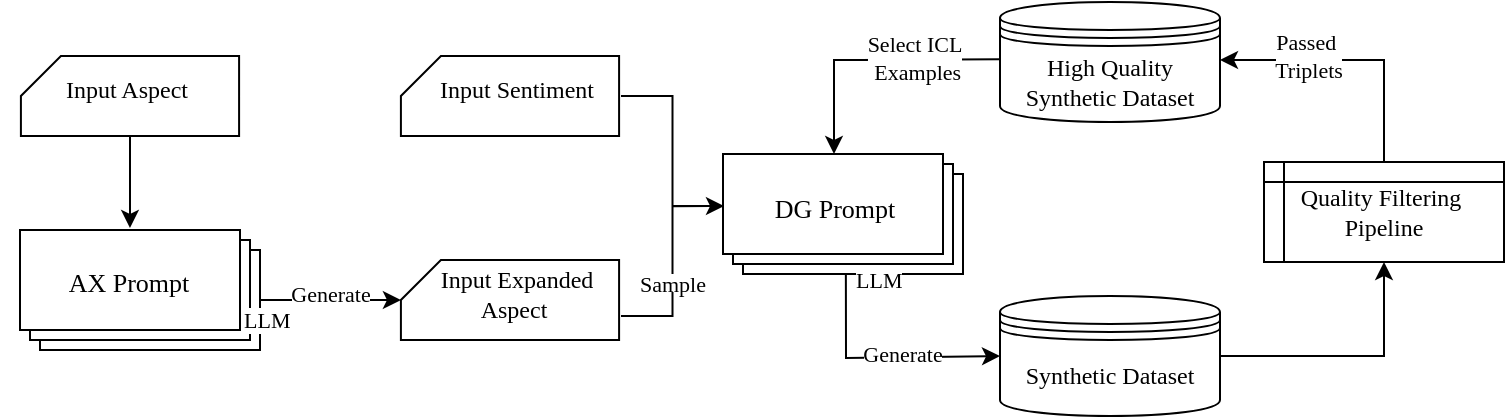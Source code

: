 <mxfile version="27.1.1">
  <diagram id="C5RBs43oDa-KdzZeNtuy" name="Page-1">
    <mxGraphModel dx="1084" dy="700" grid="1" gridSize="10" guides="1" tooltips="1" connect="1" arrows="1" fold="1" page="1" pageScale="1" pageWidth="827" pageHeight="1169" math="0" shadow="0">
      <root>
        <mxCell id="WIyWlLk6GJQsqaUBKTNV-0" />
        <mxCell id="WIyWlLk6GJQsqaUBKTNV-1" parent="WIyWlLk6GJQsqaUBKTNV-0" />
        <mxCell id="GDznzDBXAoQfcr5qJHFp-208" value="" style="group" vertex="1" connectable="0" parent="WIyWlLk6GJQsqaUBKTNV-1">
          <mxGeometry x="120" y="800" width="125.45" height="45" as="geometry" />
        </mxCell>
        <mxCell id="GDznzDBXAoQfcr5qJHFp-209" value="" style="verticalLabelPosition=bottom;verticalAlign=top;html=1;shape=card;whiteSpace=wrap;size=20;arcSize=12;" vertex="1" parent="GDznzDBXAoQfcr5qJHFp-208">
          <mxGeometry x="10.455" width="109.091" height="40" as="geometry" />
        </mxCell>
        <mxCell id="GDznzDBXAoQfcr5qJHFp-210" value="&lt;font face=&quot;Times New Roman&quot;&gt;&amp;nbsp;Input Aspect&lt;/font&gt;" style="text;strokeColor=none;align=center;fillColor=none;html=1;verticalAlign=middle;whiteSpace=wrap;rounded=0;" vertex="1" parent="GDznzDBXAoQfcr5qJHFp-208">
          <mxGeometry x="10" y="4" width="104" height="26" as="geometry" />
        </mxCell>
        <mxCell id="GDznzDBXAoQfcr5qJHFp-212" value="" style="group" vertex="1" connectable="0" parent="WIyWlLk6GJQsqaUBKTNV-1">
          <mxGeometry x="315" y="800" width="125.45" height="45" as="geometry" />
        </mxCell>
        <mxCell id="GDznzDBXAoQfcr5qJHFp-213" value="" style="verticalLabelPosition=bottom;verticalAlign=top;html=1;shape=card;whiteSpace=wrap;size=20;arcSize=12;" vertex="1" parent="GDznzDBXAoQfcr5qJHFp-212">
          <mxGeometry x="5.455" width="109.091" height="40" as="geometry" />
        </mxCell>
        <mxCell id="GDznzDBXAoQfcr5qJHFp-214" value="&lt;font face=&quot;Times New Roman&quot;&gt;&amp;nbsp;Input Sentiment&lt;/font&gt;" style="text;strokeColor=none;align=center;fillColor=none;html=1;verticalAlign=middle;whiteSpace=wrap;rounded=0;" vertex="1" parent="GDznzDBXAoQfcr5qJHFp-212">
          <mxGeometry x="10" y="4" width="104" height="26" as="geometry" />
        </mxCell>
        <mxCell id="GDznzDBXAoQfcr5qJHFp-216" value="" style="group" vertex="1" connectable="0" parent="WIyWlLk6GJQsqaUBKTNV-1">
          <mxGeometry x="315" y="902" width="125.45" height="45" as="geometry" />
        </mxCell>
        <mxCell id="GDznzDBXAoQfcr5qJHFp-217" value="" style="verticalLabelPosition=bottom;verticalAlign=top;html=1;shape=card;whiteSpace=wrap;size=20;arcSize=12;" vertex="1" parent="GDznzDBXAoQfcr5qJHFp-216">
          <mxGeometry x="5.455" width="109.091" height="40" as="geometry" />
        </mxCell>
        <mxCell id="GDznzDBXAoQfcr5qJHFp-218" value="&lt;font face=&quot;Times New Roman&quot;&gt;&amp;nbsp;Input Expanded Aspect&lt;/font&gt;" style="text;strokeColor=none;align=center;fillColor=none;html=1;verticalAlign=middle;whiteSpace=wrap;rounded=0;" vertex="1" parent="GDznzDBXAoQfcr5qJHFp-216">
          <mxGeometry x="10" y="4" width="104" height="26" as="geometry" />
        </mxCell>
        <mxCell id="GDznzDBXAoQfcr5qJHFp-221" value="" style="group" vertex="1" connectable="0" parent="WIyWlLk6GJQsqaUBKTNV-1">
          <mxGeometry x="481.5" y="849" width="120" height="60" as="geometry" />
        </mxCell>
        <mxCell id="GDznzDBXAoQfcr5qJHFp-222" value="" style="verticalLabelPosition=bottom;verticalAlign=top;html=1;shape=mxgraph.basic.layered_rect;dx=10;outlineConnect=0;whiteSpace=wrap;" vertex="1" parent="GDznzDBXAoQfcr5qJHFp-221">
          <mxGeometry width="120" height="60" as="geometry" />
        </mxCell>
        <mxCell id="GDznzDBXAoQfcr5qJHFp-223" value="&lt;font style=&quot;font-size: 13px;&quot; face=&quot;Times New Roman&quot;&gt;DG Prompt&lt;/font&gt;" style="text;strokeColor=none;align=center;fillColor=none;html=1;verticalAlign=middle;whiteSpace=wrap;rounded=0;" vertex="1" parent="GDznzDBXAoQfcr5qJHFp-221">
          <mxGeometry width="111.429" height="53.333" as="geometry" />
        </mxCell>
        <mxCell id="GDznzDBXAoQfcr5qJHFp-252" value="" style="endArrow=classic;html=1;rounded=0;entryX=0;entryY=0.5;entryDx=0;entryDy=0;" edge="1" parent="GDznzDBXAoQfcr5qJHFp-221" target="GDznzDBXAoQfcr5qJHFp-240">
          <mxGeometry width="50" height="50" relative="1" as="geometry">
            <mxPoint x="61.43" y="60" as="sourcePoint" />
            <mxPoint x="111.5" y="82" as="targetPoint" />
            <Array as="points">
              <mxPoint x="61.5" y="102" />
            </Array>
          </mxGeometry>
        </mxCell>
        <mxCell id="GDznzDBXAoQfcr5qJHFp-264" value="&lt;font face=&quot;Times New Roman&quot;&gt;Generate&lt;/font&gt;" style="edgeLabel;html=1;align=center;verticalAlign=middle;resizable=0;points=[];" vertex="1" connectable="0" parent="GDznzDBXAoQfcr5qJHFp-252">
          <mxGeometry x="0.176" y="2" relative="1" as="geometry">
            <mxPoint as="offset" />
          </mxGeometry>
        </mxCell>
        <mxCell id="GDznzDBXAoQfcr5qJHFp-225" value="" style="group" vertex="1" connectable="0" parent="WIyWlLk6GJQsqaUBKTNV-1">
          <mxGeometry x="152.27" y="887" width="162.73" height="60" as="geometry" />
        </mxCell>
        <mxCell id="GDznzDBXAoQfcr5qJHFp-226" value="" style="verticalLabelPosition=bottom;verticalAlign=top;html=1;shape=mxgraph.basic.layered_rect;dx=10;outlineConnect=0;whiteSpace=wrap;" vertex="1" parent="GDznzDBXAoQfcr5qJHFp-225">
          <mxGeometry x="-22.27" width="120" height="60" as="geometry" />
        </mxCell>
        <mxCell id="GDznzDBXAoQfcr5qJHFp-227" value="&lt;font style=&quot;font-size: 13px;&quot; face=&quot;Times New Roman&quot;&gt;AX Prompt&lt;/font&gt;" style="text;strokeColor=none;align=center;fillColor=none;html=1;verticalAlign=middle;whiteSpace=wrap;rounded=0;" vertex="1" parent="GDznzDBXAoQfcr5qJHFp-225">
          <mxGeometry x="-23" y="-1" width="111.429" height="53.333" as="geometry" />
        </mxCell>
        <mxCell id="GDznzDBXAoQfcr5qJHFp-231" value="" style="endArrow=classic;html=1;rounded=0;entryX=0;entryY=0;entryDx=0;entryDy=20;entryPerimeter=0;exitX=0;exitY=0;exitDx=120;exitDy=35;exitPerimeter=0;" edge="1" parent="WIyWlLk6GJQsqaUBKTNV-1" source="GDznzDBXAoQfcr5qJHFp-226" target="GDznzDBXAoQfcr5qJHFp-217">
          <mxGeometry relative="1" as="geometry">
            <mxPoint x="293.73" y="970" as="sourcePoint" />
            <mxPoint x="293.73" y="1014" as="targetPoint" />
          </mxGeometry>
        </mxCell>
        <mxCell id="GDznzDBXAoQfcr5qJHFp-232" value="&lt;font face=&quot;Times New Roman&quot;&gt;Generate&lt;/font&gt;" style="edgeLabel;resizable=0;html=1;;align=center;verticalAlign=middle;" connectable="0" vertex="1" parent="GDznzDBXAoQfcr5qJHFp-231">
          <mxGeometry relative="1" as="geometry">
            <mxPoint y="-3" as="offset" />
          </mxGeometry>
        </mxCell>
        <mxCell id="GDznzDBXAoQfcr5qJHFp-233" value="&lt;font face=&quot;Times New Roman&quot;&gt;LLM&lt;/font&gt;" style="edgeLabel;resizable=0;html=1;;align=left;verticalAlign=bottom;" connectable="0" vertex="1" parent="GDznzDBXAoQfcr5qJHFp-231">
          <mxGeometry x="-1" relative="1" as="geometry">
            <mxPoint x="-10" y="18" as="offset" />
          </mxGeometry>
        </mxCell>
        <mxCell id="GDznzDBXAoQfcr5qJHFp-235" value="" style="endArrow=classic;html=1;rounded=0;exitX=0.5;exitY=1;exitDx=0;exitDy=0;exitPerimeter=0;entryX=0.5;entryY=0;entryDx=0;entryDy=0;" edge="1" parent="WIyWlLk6GJQsqaUBKTNV-1" source="GDznzDBXAoQfcr5qJHFp-209" target="GDznzDBXAoQfcr5qJHFp-227">
          <mxGeometry width="50" height="50" relative="1" as="geometry">
            <mxPoint x="170" y="950" as="sourcePoint" />
            <mxPoint x="220" y="900" as="targetPoint" />
          </mxGeometry>
        </mxCell>
        <mxCell id="GDznzDBXAoQfcr5qJHFp-236" value="" style="strokeWidth=1;html=1;shape=mxgraph.flowchart.annotation_2;align=left;labelPosition=right;pointerEvents=1;rotation=-180;" vertex="1" parent="WIyWlLk6GJQsqaUBKTNV-1">
          <mxGeometry x="430.5" y="820" width="51.5" height="110" as="geometry" />
        </mxCell>
        <mxCell id="GDznzDBXAoQfcr5qJHFp-238" value="" style="endArrow=classic;html=1;rounded=0;entryX=0;entryY=0.5;entryDx=0;entryDy=0;entryPerimeter=0;exitX=0.499;exitY=0.499;exitDx=0;exitDy=0;exitPerimeter=0;" edge="1" parent="WIyWlLk6GJQsqaUBKTNV-1" source="GDznzDBXAoQfcr5qJHFp-236" target="GDznzDBXAoQfcr5qJHFp-236">
          <mxGeometry width="50" height="50" relative="1" as="geometry">
            <mxPoint x="440.45" y="837" as="sourcePoint" />
            <mxPoint x="427.95" y="887" as="targetPoint" />
          </mxGeometry>
        </mxCell>
        <mxCell id="GDznzDBXAoQfcr5qJHFp-240" value="&lt;font face=&quot;Times New Roman&quot;&gt;Synthetic Dataset&lt;/font&gt;" style="shape=datastore;whiteSpace=wrap;html=1;" vertex="1" parent="WIyWlLk6GJQsqaUBKTNV-1">
          <mxGeometry x="620" y="920" width="110" height="60" as="geometry" />
        </mxCell>
        <mxCell id="GDznzDBXAoQfcr5qJHFp-241" value="&lt;div&gt;&lt;span style=&quot;font-family: &amp;quot;Times New Roman&amp;quot;; background-color: transparent; color: light-dark(rgb(0, 0, 0), rgb(255, 255, 255));&quot;&gt;Quality Filtering&amp;nbsp;&lt;/span&gt;&lt;/div&gt;&lt;div&gt;&lt;font face=&quot;Times New Roman&quot;&gt;Pipeline&lt;/font&gt;&lt;/div&gt;" style="shape=internalStorage;whiteSpace=wrap;html=1;backgroundOutline=1;dx=10;dy=10;align=center;" vertex="1" parent="WIyWlLk6GJQsqaUBKTNV-1">
          <mxGeometry x="752" y="853" width="120" height="50" as="geometry" />
        </mxCell>
        <mxCell id="GDznzDBXAoQfcr5qJHFp-242" value="&lt;font face=&quot;Times New Roman&quot;&gt;High Quality Synthetic Dataset&lt;/font&gt;" style="shape=datastore;whiteSpace=wrap;html=1;" vertex="1" parent="WIyWlLk6GJQsqaUBKTNV-1">
          <mxGeometry x="620" y="773" width="110" height="60" as="geometry" />
        </mxCell>
        <mxCell id="GDznzDBXAoQfcr5qJHFp-253" value="" style="endArrow=classic;html=1;rounded=0;entryX=0.5;entryY=1;entryDx=0;entryDy=0;" edge="1" parent="WIyWlLk6GJQsqaUBKTNV-1" target="GDznzDBXAoQfcr5qJHFp-241">
          <mxGeometry width="50" height="50" relative="1" as="geometry">
            <mxPoint x="730" y="950" as="sourcePoint" />
            <mxPoint x="722" y="900" as="targetPoint" />
            <Array as="points">
              <mxPoint x="812" y="950" />
            </Array>
          </mxGeometry>
        </mxCell>
        <mxCell id="GDznzDBXAoQfcr5qJHFp-254" value="" style="endArrow=classic;html=1;rounded=0;exitX=0.5;exitY=0;exitDx=0;exitDy=0;" edge="1" parent="WIyWlLk6GJQsqaUBKTNV-1" source="GDznzDBXAoQfcr5qJHFp-241">
          <mxGeometry width="50" height="50" relative="1" as="geometry">
            <mxPoint x="812" y="852" as="sourcePoint" />
            <mxPoint x="730" y="802" as="targetPoint" />
            <Array as="points">
              <mxPoint x="812" y="802" />
            </Array>
          </mxGeometry>
        </mxCell>
        <mxCell id="GDznzDBXAoQfcr5qJHFp-256" value="&lt;font face=&quot;Times New Roman&quot;&gt;Passed&amp;nbsp;&lt;/font&gt;&lt;div&gt;&lt;font face=&quot;Times New Roman&quot;&gt;Triplets&lt;/font&gt;&lt;/div&gt;" style="edgeLabel;html=1;align=center;verticalAlign=middle;resizable=0;points=[];" vertex="1" connectable="0" parent="GDznzDBXAoQfcr5qJHFp-254">
          <mxGeometry x="0.393" y="-2" relative="1" as="geometry">
            <mxPoint x="3" as="offset" />
          </mxGeometry>
        </mxCell>
        <mxCell id="GDznzDBXAoQfcr5qJHFp-255" value="" style="endArrow=classic;html=1;rounded=0;exitX=0.002;exitY=0.477;exitDx=0;exitDy=0;exitPerimeter=0;" edge="1" parent="WIyWlLk6GJQsqaUBKTNV-1" source="GDznzDBXAoQfcr5qJHFp-242">
          <mxGeometry width="50" height="50" relative="1" as="geometry">
            <mxPoint x="650" y="802.0" as="sourcePoint" />
            <mxPoint x="537" y="849" as="targetPoint" />
            <Array as="points">
              <mxPoint x="550" y="802" />
              <mxPoint x="537" y="802" />
            </Array>
          </mxGeometry>
        </mxCell>
        <mxCell id="GDznzDBXAoQfcr5qJHFp-263" value="&lt;font face=&quot;Times New Roman&quot;&gt;Select&amp;nbsp;&lt;/font&gt;&lt;span style=&quot;font-family: &amp;quot;Times New Roman&amp;quot;; background-color: light-dark(#ffffff, var(--ge-dark-color, #121212)); color: light-dark(rgb(0, 0, 0), rgb(255, 255, 255));&quot;&gt;ICL&lt;/span&gt;&lt;div&gt;&lt;span style=&quot;font-family: &amp;quot;Times New Roman&amp;quot;; background-color: light-dark(#ffffff, var(--ge-dark-color, #121212)); color: light-dark(rgb(0, 0, 0), rgb(255, 255, 255));&quot;&gt;&amp;nbsp;Examples&lt;/span&gt;&lt;/div&gt;" style="edgeLabel;html=1;align=center;verticalAlign=middle;resizable=0;points=[];" vertex="1" connectable="0" parent="GDznzDBXAoQfcr5qJHFp-255">
          <mxGeometry x="-0.263" y="-1" relative="1" as="geometry">
            <mxPoint x="5" as="offset" />
          </mxGeometry>
        </mxCell>
        <mxCell id="GDznzDBXAoQfcr5qJHFp-265" value="&lt;font face=&quot;Times New Roman&quot;&gt;LLM&lt;/font&gt;" style="edgeLabel;resizable=0;html=1;;align=left;verticalAlign=bottom;" connectable="0" vertex="1" parent="WIyWlLk6GJQsqaUBKTNV-1">
          <mxGeometry x="546" y="920" as="geometry" />
        </mxCell>
        <mxCell id="GDznzDBXAoQfcr5qJHFp-266" value="&lt;font face=&quot;Times New Roman&quot; style=&quot;font-size: 11px;&quot;&gt;Sample&lt;/font&gt;" style="text;strokeColor=none;align=center;fillColor=default;html=1;verticalAlign=middle;whiteSpace=wrap;rounded=0;" vertex="1" parent="WIyWlLk6GJQsqaUBKTNV-1">
          <mxGeometry x="436" y="909" width="40.5" height="9" as="geometry" />
        </mxCell>
      </root>
    </mxGraphModel>
  </diagram>
</mxfile>
